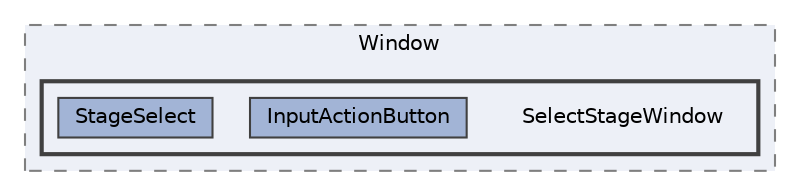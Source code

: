 digraph "202_Lobby_UI/Window/SelectStageWindow"
{
 // LATEX_PDF_SIZE
  bgcolor="transparent";
  edge [fontname=Helvetica,fontsize=10,labelfontname=Helvetica,labelfontsize=10];
  node [fontname=Helvetica,fontsize=10,shape=box,height=0.2,width=0.4];
  compound=true
  subgraph clusterdir_8d335397832983c235beb927ab15f84e {
    graph [ bgcolor="#edf0f7", pencolor="grey50", label="Window", fontname=Helvetica,fontsize=10 style="filled,dashed", URL="dir_8d335397832983c235beb927ab15f84e.html",tooltip=""]
  subgraph clusterdir_fd2068bb5a9f2af44be068ebf7883d6e {
    graph [ bgcolor="#edf0f7", pencolor="grey25", label="", fontname=Helvetica,fontsize=10 style="filled,bold", URL="dir_fd2068bb5a9f2af44be068ebf7883d6e.html",tooltip=""]
    dir_fd2068bb5a9f2af44be068ebf7883d6e [shape=plaintext, label="SelectStageWindow"];
  dir_55fb08e29db36481df5e097e7611bfb0 [label="InputActionButton", fillcolor="#a2b4d6", color="grey25", style="filled", URL="dir_55fb08e29db36481df5e097e7611bfb0.html",tooltip=""];
  dir_d72c6627bba8d76d1c59ff29aec29431 [label="StageSelect", fillcolor="#a2b4d6", color="grey25", style="filled", URL="dir_d72c6627bba8d76d1c59ff29aec29431.html",tooltip=""];
  }
  }
}
